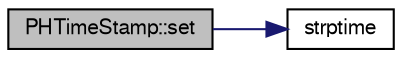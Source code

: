 digraph "PHTimeStamp::set"
{
  bgcolor="transparent";
  edge [fontname="FreeSans",fontsize="10",labelfontname="FreeSans",labelfontsize="10"];
  node [fontname="FreeSans",fontsize="10",shape=record];
  rankdir="LR";
  Node1 [label="PHTimeStamp::set",height=0.2,width=0.4,color="black", fillcolor="grey75", style="filled" fontcolor="black"];
  Node1 -> Node2 [color="midnightblue",fontsize="10",style="solid",fontname="FreeSans"];
  Node2 [label="strptime",height=0.2,width=0.4,color="black",URL="$d0/d61/PHTimeStamp_8cc.html#a8454b83c5b4fb93a9dcdd72ab586de22"];
}
